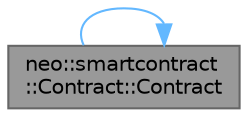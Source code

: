 digraph "neo::smartcontract::Contract::Contract"
{
 // LATEX_PDF_SIZE
  bgcolor="transparent";
  edge [fontname=Helvetica,fontsize=10,labelfontname=Helvetica,labelfontsize=10];
  node [fontname=Helvetica,fontsize=10,shape=box,height=0.2,width=0.4];
  rankdir="LR";
  Node1 [id="Node000001",label="neo::smartcontract\l::Contract::Contract",height=0.2,width=0.4,color="gray40", fillcolor="grey60", style="filled", fontcolor="black",tooltip="Constructs an empty Contract."];
  Node1 -> Node1 [id="edge1_Node000001_Node000001",color="steelblue1",style="solid",tooltip=" "];
}

